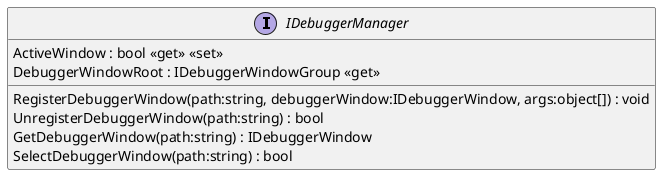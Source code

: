 @startuml
interface IDebuggerManager {
    ActiveWindow : bool <<get>> <<set>>
    DebuggerWindowRoot : IDebuggerWindowGroup <<get>>
    RegisterDebuggerWindow(path:string, debuggerWindow:IDebuggerWindow, args:object[]) : void
    UnregisterDebuggerWindow(path:string) : bool
    GetDebuggerWindow(path:string) : IDebuggerWindow
    SelectDebuggerWindow(path:string) : bool
}
@enduml
